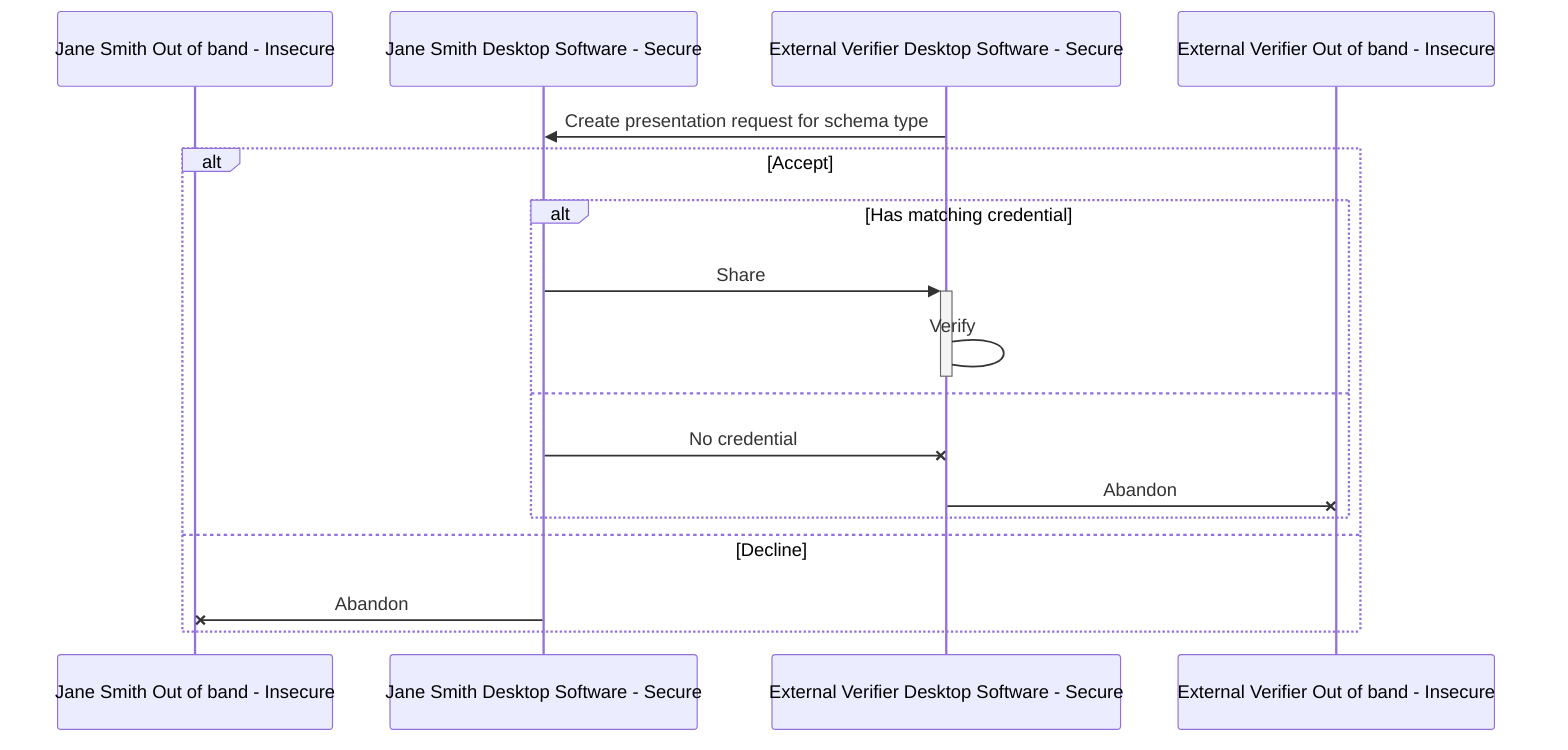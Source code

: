 sequenceDiagram %% Credential Issuance
    %% participants
    participant JSI as Jane Smith Out of band - Insecure
    participant JSS as Jane Smith Desktop Software - Secure
    participant EVS as External Verifier Desktop Software - Secure
    participant EVI as External Verifier Out of band - Insecure
    
    EVS->>JSS: Create presentation request for schema type

    Alt Accept
        Alt Has matching credential 
            JSS->>+EVS: Share
            EVS->-EVS: Verify
        else
            JSS-XEVS: No credential
            EVS-XEVI: Abandon
        end
    else Decline
        JSS-XJSI: Abandon
    end